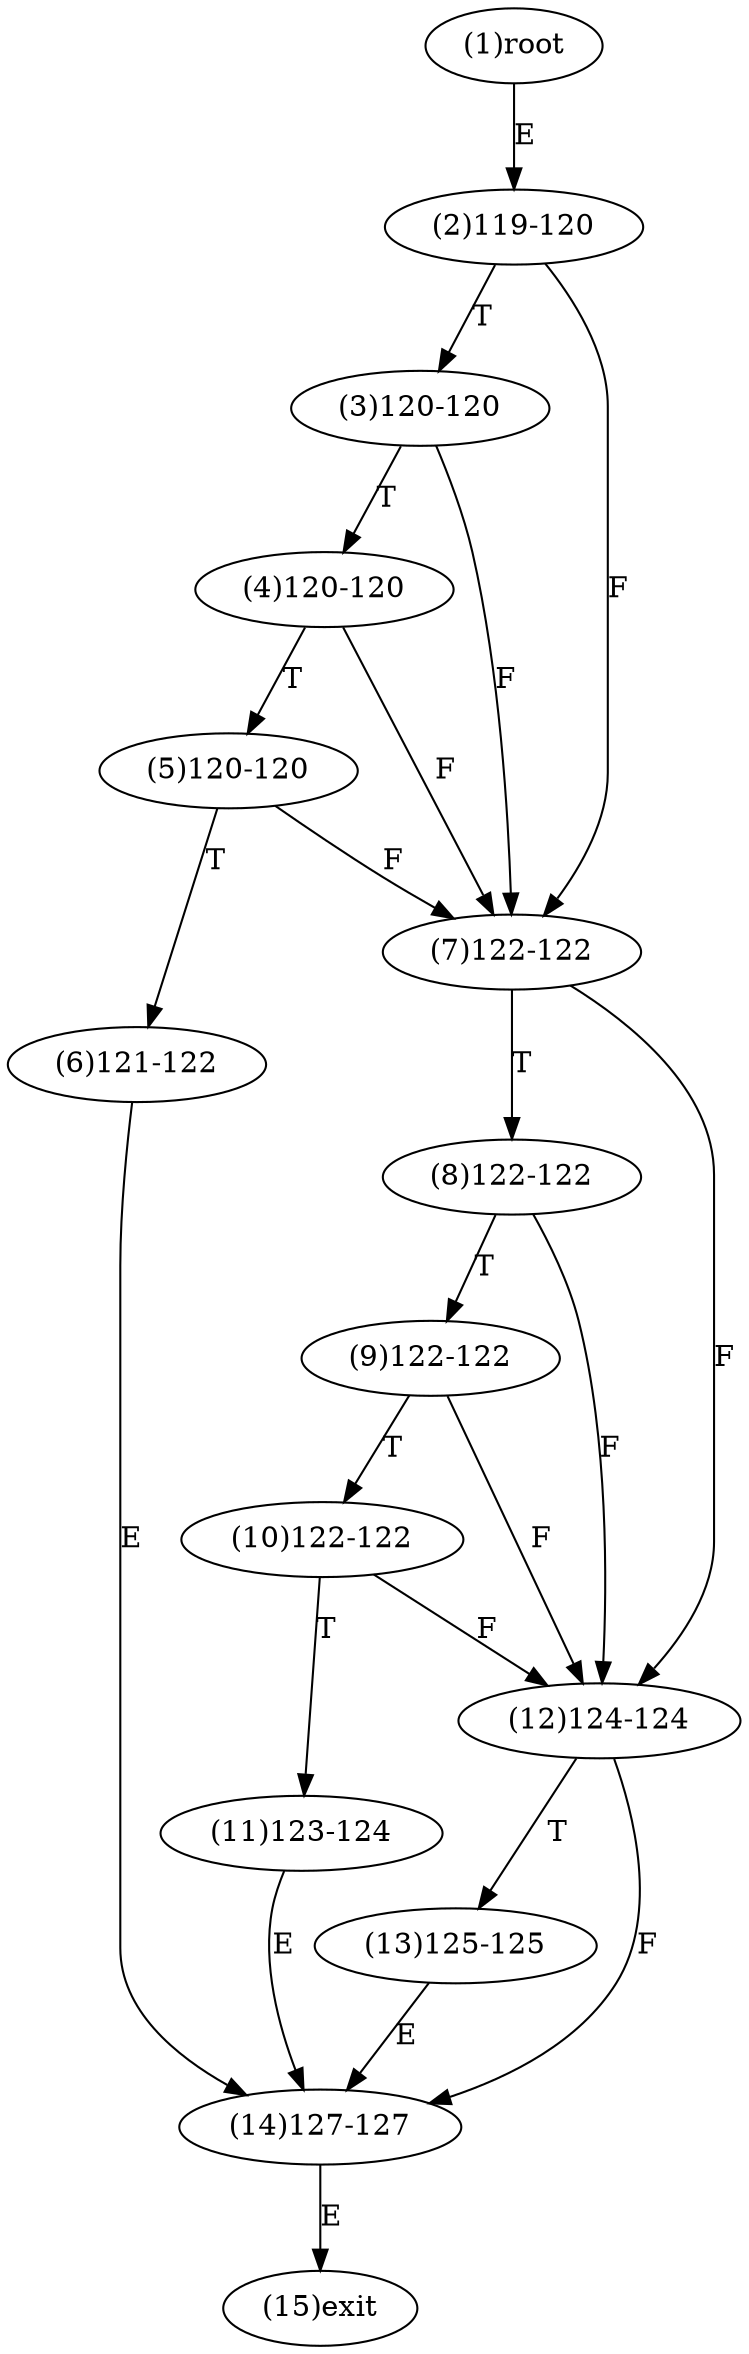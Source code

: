 digraph "" { 
1[ label="(1)root"];
2[ label="(2)119-120"];
3[ label="(3)120-120"];
4[ label="(4)120-120"];
5[ label="(5)120-120"];
6[ label="(6)121-122"];
7[ label="(7)122-122"];
8[ label="(8)122-122"];
9[ label="(9)122-122"];
10[ label="(10)122-122"];
11[ label="(11)123-124"];
12[ label="(12)124-124"];
13[ label="(13)125-125"];
14[ label="(14)127-127"];
15[ label="(15)exit"];
1->2[ label="E"];
2->7[ label="F"];
2->3[ label="T"];
3->7[ label="F"];
3->4[ label="T"];
4->7[ label="F"];
4->5[ label="T"];
5->7[ label="F"];
5->6[ label="T"];
6->14[ label="E"];
7->12[ label="F"];
7->8[ label="T"];
8->12[ label="F"];
8->9[ label="T"];
9->12[ label="F"];
9->10[ label="T"];
10->12[ label="F"];
10->11[ label="T"];
11->14[ label="E"];
12->14[ label="F"];
12->13[ label="T"];
13->14[ label="E"];
14->15[ label="E"];
}